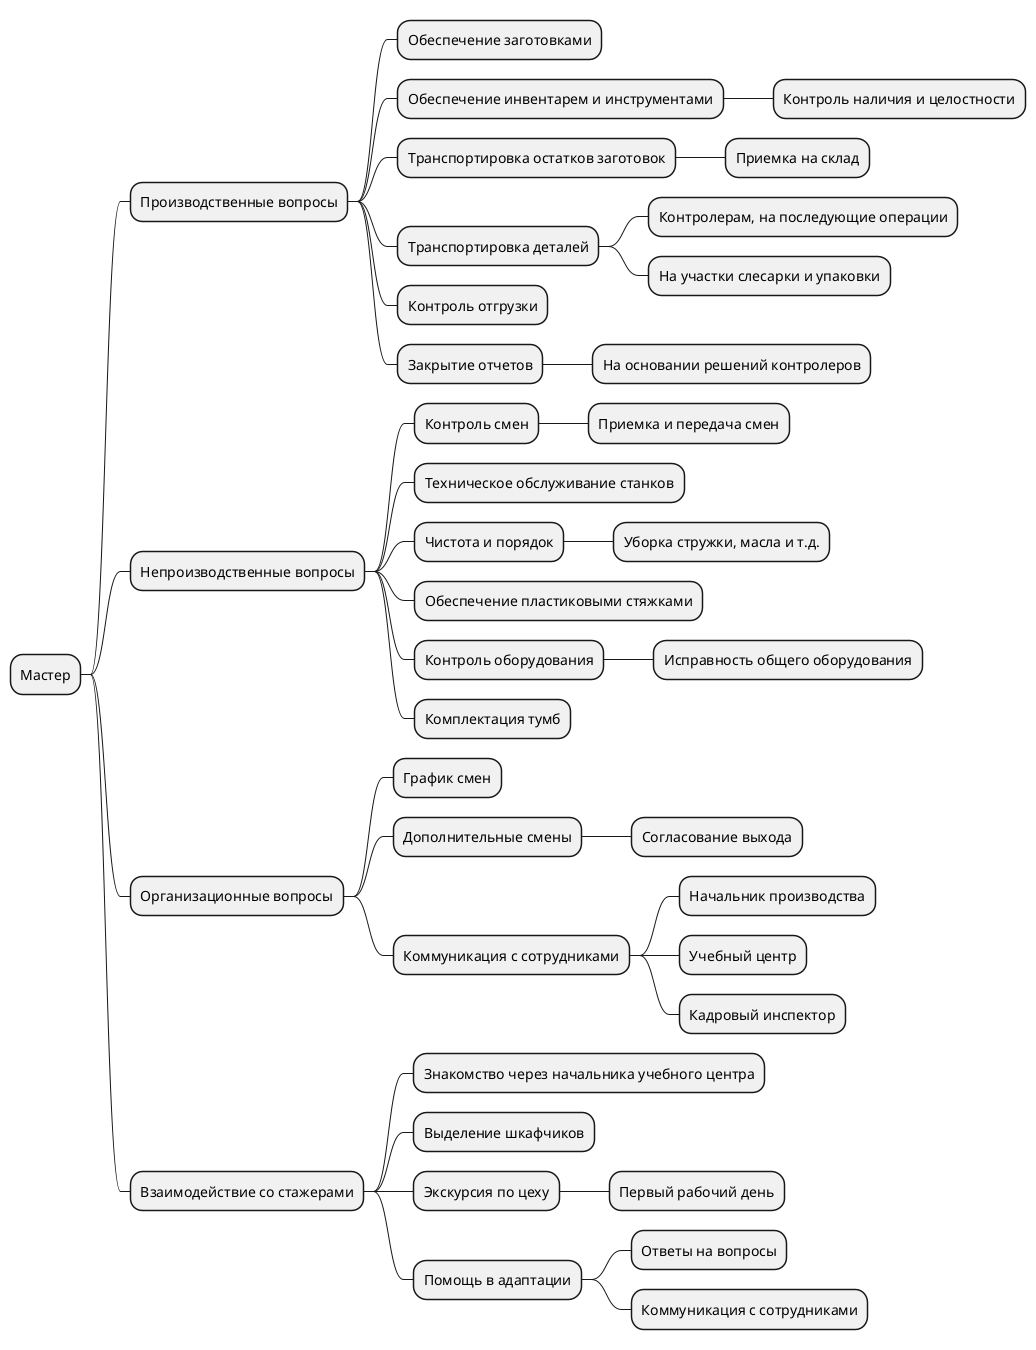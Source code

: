 @startmindmap
* Мастер
** Производственные вопросы
*** Обеспечение заготовками
*** Обеспечение инвентарем и инструментами
**** Контроль наличия и целостности
*** Транспортировка остатков заготовок
**** Приемка на склад
*** Транспортировка деталей
**** Контролерам, на последующие операции
**** На участки слесарки и упаковки
*** Контроль отгрузки
*** Закрытие отчетов
**** На основании решений контролеров
** Непроизводственные вопросы
*** Контроль смен
**** Приемка и передача смен
*** Техническое обслуживание станков
*** Чистота и порядок
**** Уборка стружки, масла и т.д.
*** Обеспечение пластиковыми стяжками
*** Контроль оборудования
**** Исправность общего оборудования
*** Комплектация тумб
** Организационные вопросы
*** График смен
*** Дополнительные смены
**** Согласование выхода
*** Коммуникация с сотрудниками
**** Начальник производства
**** Учебный центр
**** Кадровый инспектор
** Взаимодействие со стажерами
*** Знакомство через начальника учебного центра
*** Выделение шкафчиков
*** Экскурсия по цеху
**** Первый рабочий день
*** Помощь в адаптации
**** Ответы на вопросы
**** Коммуникация с сотрудниками
@endmindmap

